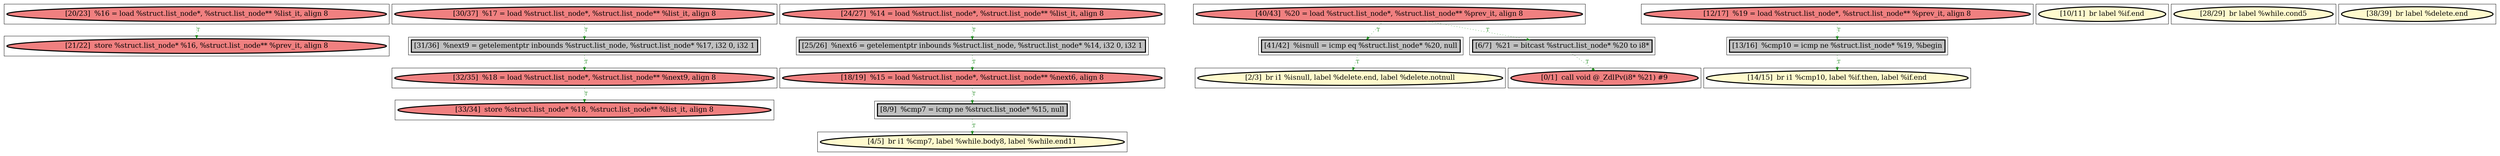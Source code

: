 
digraph G {



node997->node1003 [style=dotted,color=forestgreen,label="T",fontcolor=forestgreen ]
node994->node998 [style=dotted,color=forestgreen,label="T",fontcolor=forestgreen ]
node987->node985 [style=dotted,color=forestgreen,label="T",fontcolor=forestgreen ]
node989->node993 [style=dotted,color=forestgreen,label="T",fontcolor=forestgreen ]
node988->node991 [style=dotted,color=forestgreen,label="T",fontcolor=forestgreen ]
node996->node1000 [style=dotted,color=forestgreen,label="T",fontcolor=forestgreen ]
node990->node996 [style=dotted,color=forestgreen,label="T",fontcolor=forestgreen ]
node1000->node987 [style=dotted,color=forestgreen,label="T",fontcolor=forestgreen ]
node1002->node1004 [style=dotted,color=forestgreen,label="T",fontcolor=forestgreen ]
node1004->node999 [style=dotted,color=forestgreen,label="T",fontcolor=forestgreen ]
node986->node983 [style=dotted,color=forestgreen,label="T",fontcolor=forestgreen ]
node993->node984 [style=dotted,color=forestgreen,label="T",fontcolor=forestgreen ]
node998->node988 [style=dotted,color=forestgreen,label="T",fontcolor=forestgreen ]
node989->node986 [style=dotted,color=forestgreen,label="T",fontcolor=forestgreen ]


subgraph cluster20 {


node1003 [penwidth=3.0,fontsize=20,fillcolor=lightcoral,label="[21/22]  store %struct.list_node* %16, %struct.list_node** %prev_it, align 8",shape=ellipse,style=filled ]



}

subgraph cluster18 {


node1001 [penwidth=3.0,fontsize=20,fillcolor=lemonchiffon,label="[10/11]  br label %if.end",shape=ellipse,style=filled ]



}

subgraph cluster16 {


node999 [penwidth=3.0,fontsize=20,fillcolor=lemonchiffon,label="[14/15]  br i1 %cmp10, label %if.then, label %if.end",shape=ellipse,style=filled ]



}

subgraph cluster17 {


node1000 [penwidth=3.0,fontsize=20,fillcolor=lightcoral,label="[18/19]  %15 = load %struct.list_node*, %struct.list_node** %next6, align 8",shape=ellipse,style=filled ]



}

subgraph cluster4 {


node987 [penwidth=3.0,fontsize=20,fillcolor=grey,label="[8/9]  %cmp7 = icmp ne %struct.list_node* %15, null",shape=rectangle,style=filled ]



}

subgraph cluster3 {


node986 [penwidth=3.0,fontsize=20,fillcolor=grey,label="[6/7]  %21 = bitcast %struct.list_node* %20 to i8*",shape=rectangle,style=filled ]



}

subgraph cluster2 {


node985 [penwidth=3.0,fontsize=20,fillcolor=lemonchiffon,label="[4/5]  br i1 %cmp7, label %while.body8, label %while.end11",shape=ellipse,style=filled ]



}

subgraph cluster1 {


node984 [penwidth=3.0,fontsize=20,fillcolor=lemonchiffon,label="[2/3]  br i1 %isnull, label %delete.end, label %delete.notnull",shape=ellipse,style=filled ]



}

subgraph cluster12 {


node995 [penwidth=3.0,fontsize=20,fillcolor=lemonchiffon,label="[28/29]  br label %while.cond5",shape=ellipse,style=filled ]



}

subgraph cluster5 {


node988 [penwidth=3.0,fontsize=20,fillcolor=lightcoral,label="[32/35]  %18 = load %struct.list_node*, %struct.list_node** %next9, align 8",shape=ellipse,style=filled ]



}

subgraph cluster0 {


node983 [penwidth=3.0,fontsize=20,fillcolor=lightcoral,label="[0/1]  call void @_ZdlPv(i8* %21) #9",shape=ellipse,style=filled ]



}

subgraph cluster6 {


node989 [penwidth=3.0,fontsize=20,fillcolor=lightcoral,label="[40/43]  %20 = load %struct.list_node*, %struct.list_node** %prev_it, align 8",shape=ellipse,style=filled ]



}

subgraph cluster14 {


node997 [penwidth=3.0,fontsize=20,fillcolor=lightcoral,label="[20/23]  %16 = load %struct.list_node*, %struct.list_node** %list_it, align 8",shape=ellipse,style=filled ]



}

subgraph cluster7 {


node990 [penwidth=3.0,fontsize=20,fillcolor=lightcoral,label="[24/27]  %14 = load %struct.list_node*, %struct.list_node** %list_it, align 8",shape=ellipse,style=filled ]



}

subgraph cluster8 {


node991 [penwidth=3.0,fontsize=20,fillcolor=lightcoral,label="[33/34]  store %struct.list_node* %18, %struct.list_node** %list_it, align 8",shape=ellipse,style=filled ]



}

subgraph cluster21 {


node1004 [penwidth=3.0,fontsize=20,fillcolor=grey,label="[13/16]  %cmp10 = icmp ne %struct.list_node* %19, %begin",shape=rectangle,style=filled ]



}

subgraph cluster9 {


node992 [penwidth=3.0,fontsize=20,fillcolor=lemonchiffon,label="[38/39]  br label %delete.end",shape=ellipse,style=filled ]



}

subgraph cluster19 {


node1002 [penwidth=3.0,fontsize=20,fillcolor=lightcoral,label="[12/17]  %19 = load %struct.list_node*, %struct.list_node** %prev_it, align 8",shape=ellipse,style=filled ]



}

subgraph cluster10 {


node993 [penwidth=3.0,fontsize=20,fillcolor=grey,label="[41/42]  %isnull = icmp eq %struct.list_node* %20, null",shape=rectangle,style=filled ]



}

subgraph cluster11 {


node994 [penwidth=3.0,fontsize=20,fillcolor=lightcoral,label="[30/37]  %17 = load %struct.list_node*, %struct.list_node** %list_it, align 8",shape=ellipse,style=filled ]



}

subgraph cluster13 {


node996 [penwidth=3.0,fontsize=20,fillcolor=grey,label="[25/26]  %next6 = getelementptr inbounds %struct.list_node, %struct.list_node* %14, i32 0, i32 1",shape=rectangle,style=filled ]



}

subgraph cluster15 {


node998 [penwidth=3.0,fontsize=20,fillcolor=grey,label="[31/36]  %next9 = getelementptr inbounds %struct.list_node, %struct.list_node* %17, i32 0, i32 1",shape=rectangle,style=filled ]



}

}
